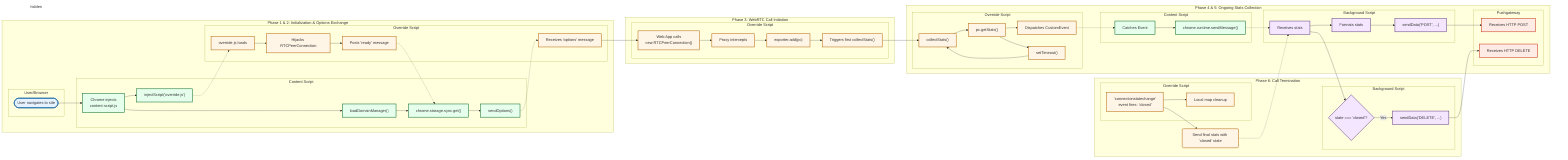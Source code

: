 graph LR
    %% Define Styles for Swimlanes
    classDef user fill:#e6f2ff,stroke:#005a9e,stroke-width:2px;
    classDef content fill:#e6ffed,stroke:#006421,stroke-width:2px;
    classDef override fill:#fff5e6,stroke:#b36200,stroke-width:2px;
    classDef background fill:#f5e6ff,stroke:#5d3780,stroke-width:2px;
    classDef pushgateway fill:#ffebe6,stroke:#c5280c,stroke-width:2px;

    %% --- PHASE 1 & 2: INITIALIZATION & HOOKING ---
    subgraph Phase 1 & 2: Initialization & Options Exchange
        direction LR
        subgraph User/Browser
            User_Start(["User navigates to site"])
        end
        subgraph Content Script
            CS_Inject["Chrome injects<br>content-script.js"] --> CS_InjectOverride["injectScript('override.js')"] & CS_LoadManager["loadDomainManager()"]
            CS_LoadManager --> CS_GetOptions["chrome.storage.sync.get()"] --> CS_SendOptions["sendOptions()"]
        end
        subgraph Override Script
            OS_Load["override.js loads"] --> OS_Hijack["Hijacks RTCPeerConnection"] --> OS_Ready["Posts 'ready' message"]
            OS_ReceiveOptions["Receives 'options' message"]
        end
        
        User_Start --> CS_Inject
        CS_InjectOverride -.-> OS_Load
        OS_Ready -.-> CS_GetOptions
        CS_SendOptions -.-> OS_ReceiveOptions
    end

    %% --- PHASE 3: CALL INITIATION ---
    subgraph Phase 3: WebRTC Call Initiation
        direction LR
        subgraph Override Script
            App_StartCall["Web App calls<br>new RTCPeerConnection()"] --> OS_Proxy["Proxy intercepts"]
            OS_Proxy --> OS_AddPC["exporter.add(pc)"] --> OS_StartStats["Triggers first collectStats()"]
        end
    end

    %% --- PHASE 4 & 5: ONGOING MONITORING (LOOP) ---
    subgraph Phase 4 & 5: Ongoing Stats Collection
        direction LR
        subgraph Override Script
            Loop_Collect["collectStats()"] --> Loop_GetStats["pc.getStats()"]
            Loop_GetStats --> Loop_Dispatch["Dispatches CustomEvent"]
            Loop_GetStats --> Loop_Schedule["setTimeout()"]
        end
        subgraph Content Script
            Loop_Catch["Catches Event"] --> Loop_Relay["chrome.runtime.sendMessage()"]
        end
        subgraph Background Script
            Loop_Receive["Receives stats"] --> Loop_Format["Formats stats"] --> Loop_Send["sendData('POST', ...)"]
        end
        subgraph Pushgateway
            Loop_Push["Receives HTTP POST"]
        end
        
        Loop_Dispatch -.-> Loop_Catch
        Loop_Relay -.-> Loop_Receive
        Loop_Send --> Loop_Push
        Loop_Schedule --> Loop_Collect
    end

    %% --- PHASE 6: CALL TERMINATION ---
    subgraph Phase 6: Call Termination
        direction LR
        subgraph Override Script
            Term_Event["'connectionstatechange'<br>event fires: 'closed'"] --> Term_Cleanup["Local map cleanup"]
        end
        subgraph Background Script
            Term_Check{"state === 'closed'?"} -- Yes --> Term_SendDelete["sendData('DELETE', ...)"]
        end
        subgraph Pushgateway
            Term_ReceiveDelete["Receives HTTP DELETE"]
        end
        
        Term_Event --> Term_SendFinalStats(Send final stats with 'closed' state)
        Term_SendFinalStats -.-> Loop_Receive
        Term_SendDelete --> Term_ReceiveDelete
    end
    
    %% --- CONNECTING THE PHASES ---
    OS_ReceiveOptions --> App_StartCall
    OS_StartStats --> Loop_Collect
    
    %% Link the final stats pipeline to the termination check
    subgraph hidden
      Loop_Receive --> Term_Check
    end
    style hidden fill:none,stroke:none

    %% Apply class styles to nodes
    class User_Start user;
    class CS_Inject,CS_InjectOverride,CS_LoadManager,CS_GetOptions,CS_SendOptions,Loop_Catch,Loop_Relay content;
    class OS_Load,OS_Hijack,OS_Ready,OS_ReceiveOptions,App_StartCall,OS_Proxy,OS_AddPC,OS_StartStats,Loop_Collect,Loop_GetStats,Loop_Dispatch,Loop_Schedule,Term_Event,Term_Cleanup,Term_SendFinalStats override;
    class Loop_Receive,Loop_Format,Loop_Send,Term_Check,Term_SendDelete background;
    class Loop_Push,Term_ReceiveDelete pushgateway;